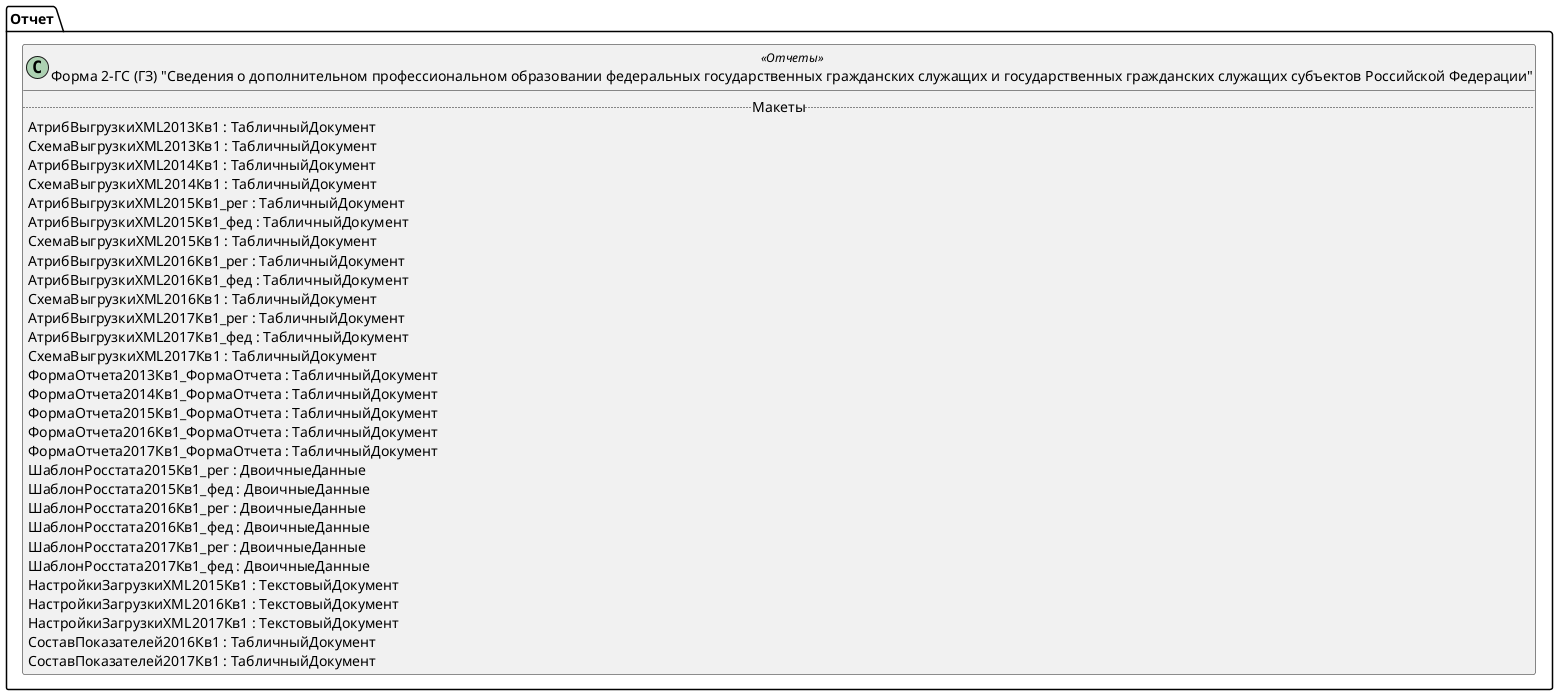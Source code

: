 ﻿@startuml РегламентированныйОтчетСтатистикаФорма2ГСГЗ
'!include templates.wsd
'..\include templates.wsd
class Отчет.РегламентированныйОтчетСтатистикаФорма2ГСГЗ as "Форма 2-ГС (ГЗ) "Сведения о дополнительном профессиональном образовании федеральных государственных гражданских служащих и государственных гражданских служащих субъектов Российской Федерации"" <<Отчеты>>
{
..Макеты..
АтрибВыгрузкиXML2013Кв1 : ТабличныйДокумент
СхемаВыгрузкиXML2013Кв1 : ТабличныйДокумент
АтрибВыгрузкиXML2014Кв1 : ТабличныйДокумент
СхемаВыгрузкиXML2014Кв1 : ТабличныйДокумент
АтрибВыгрузкиXML2015Кв1_рег : ТабличныйДокумент
АтрибВыгрузкиXML2015Кв1_фед : ТабличныйДокумент
СхемаВыгрузкиXML2015Кв1 : ТабличныйДокумент
АтрибВыгрузкиXML2016Кв1_рег : ТабличныйДокумент
АтрибВыгрузкиXML2016Кв1_фед : ТабличныйДокумент
СхемаВыгрузкиXML2016Кв1 : ТабличныйДокумент
АтрибВыгрузкиXML2017Кв1_рег : ТабличныйДокумент
АтрибВыгрузкиXML2017Кв1_фед : ТабличныйДокумент
СхемаВыгрузкиXML2017Кв1 : ТабличныйДокумент
ФормаОтчета2013Кв1_ФормаОтчета : ТабличныйДокумент
ФормаОтчета2014Кв1_ФормаОтчета : ТабличныйДокумент
ФормаОтчета2015Кв1_ФормаОтчета : ТабличныйДокумент
ФормаОтчета2016Кв1_ФормаОтчета : ТабличныйДокумент
ФормаОтчета2017Кв1_ФормаОтчета : ТабличныйДокумент
ШаблонРосстата2015Кв1_рег : ДвоичныеДанные
ШаблонРосстата2015Кв1_фед : ДвоичныеДанные
ШаблонРосстата2016Кв1_рег : ДвоичныеДанные
ШаблонРосстата2016Кв1_фед : ДвоичныеДанные
ШаблонРосстата2017Кв1_рег : ДвоичныеДанные
ШаблонРосстата2017Кв1_фед : ДвоичныеДанные
НастройкиЗагрузкиXML2015Кв1 : ТекстовыйДокумент
НастройкиЗагрузкиXML2016Кв1 : ТекстовыйДокумент
НастройкиЗагрузкиXML2017Кв1 : ТекстовыйДокумент
СоставПоказателей2016Кв1 : ТабличныйДокумент
СоставПоказателей2017Кв1 : ТабличныйДокумент
}
@enduml
